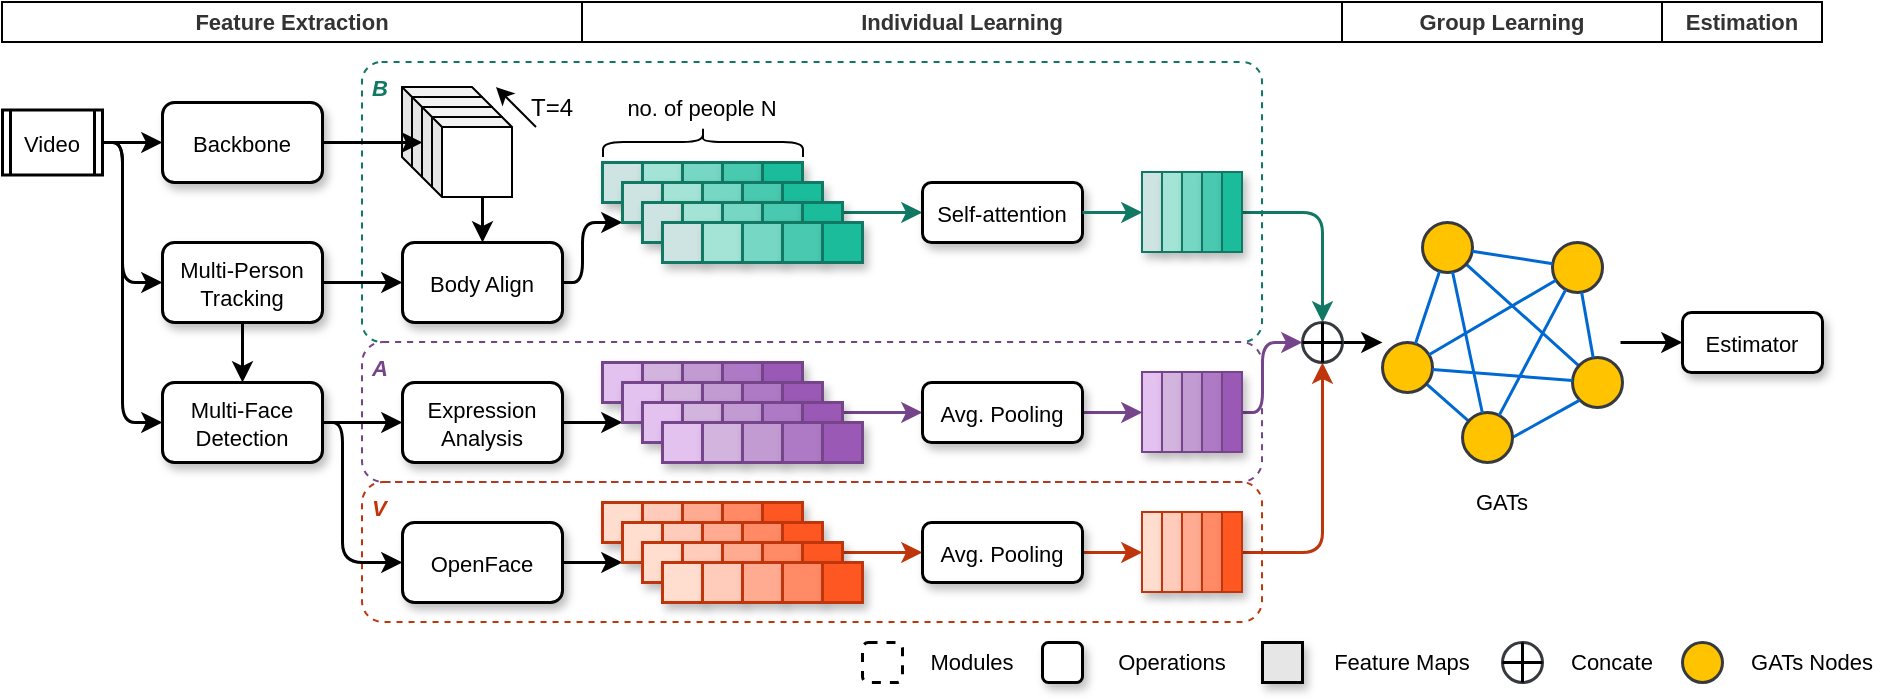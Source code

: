 <mxfile version="16.5.1" type="device"><diagram id="lcbjb8dC6xvzqM4vjLmi" name="Page-1"><mxGraphModel dx="559" dy="462" grid="1" gridSize="10" guides="1" tooltips="1" connect="1" arrows="1" fold="1" page="1" pageScale="1" pageWidth="827" pageHeight="1169" math="0" shadow="0"><root><mxCell id="0"/><mxCell id="1" parent="0"/><mxCell id="lZZAnxBlehHVqC1dlAMy-113" value="" style="whiteSpace=wrap;html=1;fontSize=11;strokeWidth=1;rounded=0;shadow=1;glass=0;spacing=2;fillColor=#CDE4E2;strokeColor=#117864;" parent="1" vertex="1"><mxGeometry x="630" y="135" width="10" height="40" as="geometry"/></mxCell><mxCell id="lZZAnxBlehHVqC1dlAMy-112" value="" style="whiteSpace=wrap;html=1;fontSize=11;strokeWidth=1;rounded=0;shadow=1;glass=0;spacing=2;fillColor=#E3C2F0;strokeColor=#76448A;" parent="1" vertex="1"><mxGeometry x="630" y="235" width="10" height="40" as="geometry"/></mxCell><mxCell id="lZZAnxBlehHVqC1dlAMy-111" value="" style="whiteSpace=wrap;html=1;fontSize=11;strokeWidth=1;rounded=0;shadow=1;glass=0;spacing=2;fillColor=#FFDDCF;strokeColor=#BF360C;" parent="1" vertex="1"><mxGeometry x="630" y="305" width="10" height="40" as="geometry"/></mxCell><mxCell id="PsrB1JEI4gZo93ggRx5D-314" value="" style="rounded=0;whiteSpace=wrap;html=1;fontSize=11;fontColor=#333333;arcSize=2;fillColor=default;sketch=0;shadow=0;" parent="1" vertex="1"><mxGeometry x="350" y="50" width="380" height="20" as="geometry"/></mxCell><mxCell id="PsrB1JEI4gZo93ggRx5D-122" value="" style="rounded=0;whiteSpace=wrap;html=1;fontSize=11;fontColor=#333333;arcSize=2;fillColor=default;sketch=0;shadow=0;" parent="1" vertex="1"><mxGeometry x="60" y="50" width="290" height="20" as="geometry"/></mxCell><mxCell id="PsrB1JEI4gZo93ggRx5D-123" value="" style="rounded=0;whiteSpace=wrap;html=1;fontSize=11;fontColor=#333333;arcSize=7;fillColor=default;sketch=0;shadow=0;" parent="1" vertex="1"><mxGeometry x="730" y="50" width="160" height="20" as="geometry"/></mxCell><mxCell id="PsrB1JEI4gZo93ggRx5D-125" value="&lt;i style=&quot;font-size: 11px&quot;&gt;&lt;font style=&quot;font-size: 11px&quot; color=&quot;#117864&quot;&gt;&amp;nbsp;B&lt;/font&gt;&lt;/i&gt;" style="rounded=1;whiteSpace=wrap;html=1;fontSize=11;align=left;verticalAlign=top;fillColor=none;strokeColor=#117864;shadow=0;dashed=1;arcSize=7;fontStyle=1" parent="1" vertex="1"><mxGeometry x="240" y="80" width="450" height="140" as="geometry"/></mxCell><mxCell id="PsrB1JEI4gZo93ggRx5D-126" value="&lt;font style=&quot;font-size: 11px&quot; color=&quot;#76448a&quot;&gt;&lt;i style=&quot;font-size: 11px&quot;&gt;&amp;nbsp;A&lt;/i&gt;&lt;/font&gt;" style="rounded=1;whiteSpace=wrap;html=1;fontSize=11;align=left;verticalAlign=top;fillColor=none;strokeColor=#76448A;dashed=1;fontStyle=1" parent="1" vertex="1"><mxGeometry x="240" y="220" width="450" height="70" as="geometry"/></mxCell><mxCell id="PsrB1JEI4gZo93ggRx5D-127" value="&lt;font style=&quot;font-size: 11px&quot; color=&quot;#bf360c&quot;&gt;&lt;i style=&quot;font-size: 11px&quot;&gt;&amp;nbsp;V&lt;/i&gt;&lt;/font&gt;" style="rounded=1;whiteSpace=wrap;html=1;fontSize=11;align=left;verticalAlign=top;fillColor=none;strokeColor=#BF360C;dashed=1;fontStyle=1" parent="1" vertex="1"><mxGeometry x="240" y="290" width="450" height="70" as="geometry"/></mxCell><mxCell id="PsrB1JEI4gZo93ggRx5D-128" value="Expression Analysis" style="whiteSpace=wrap;html=1;fontSize=11;strokeWidth=1.5;rounded=1;shadow=1;spacing=2;verticalAlign=middle;spacingTop=2;" parent="1" vertex="1"><mxGeometry x="260" y="240" width="80" height="40" as="geometry"/></mxCell><mxCell id="PsrB1JEI4gZo93ggRx5D-130" style="edgeStyle=orthogonalEdgeStyle;orthogonalLoop=1;jettySize=auto;html=1;entryX=0;entryY=0.5;entryDx=0;entryDy=0;fontSize=11;strokeWidth=1.5;exitX=1;exitY=0.5;exitDx=0;exitDy=0;spacing=2;" parent="1" source="PsrB1JEI4gZo93ggRx5D-221" target="PsrB1JEI4gZo93ggRx5D-133" edge="1"><mxGeometry relative="1" as="geometry"><mxPoint x="359" y="-100" as="targetPoint"/><mxPoint x="119" y="120" as="sourcePoint"/><Array as="points"><mxPoint x="120" y="120"/><mxPoint x="120" y="190"/></Array></mxGeometry></mxCell><mxCell id="PsrB1JEI4gZo93ggRx5D-131" style="edgeStyle=orthogonalEdgeStyle;orthogonalLoop=1;jettySize=auto;html=1;exitX=1;exitY=0.5;exitDx=0;exitDy=0;entryX=0;entryY=0.5;entryDx=0;entryDy=0;fontSize=11;strokeWidth=1.5;spacing=2;" parent="1" source="PsrB1JEI4gZo93ggRx5D-221" target="PsrB1JEI4gZo93ggRx5D-134" edge="1"><mxGeometry relative="1" as="geometry"><mxPoint x="119" y="120" as="sourcePoint"/><Array as="points"><mxPoint x="120" y="120"/><mxPoint x="120" y="260"/></Array></mxGeometry></mxCell><mxCell id="PsrB1JEI4gZo93ggRx5D-132" style="edgeStyle=orthogonalEdgeStyle;html=1;exitX=1;exitY=0.5;exitDx=0;exitDy=0;startArrow=none;startFill=0;fontSize=11;strokeWidth=1.5;entryX=0;entryY=0.5;entryDx=0;entryDy=0;spacing=2;" parent="1" source="PsrB1JEI4gZo93ggRx5D-133" target="PsrB1JEI4gZo93ggRx5D-238" edge="1"><mxGeometry relative="1" as="geometry"><mxPoint x="449" y="150" as="targetPoint"/></mxGeometry></mxCell><mxCell id="PsrB1JEI4gZo93ggRx5D-133" value="Multi-Person&lt;br style=&quot;font-size: 11px;&quot;&gt;Tracking" style="whiteSpace=wrap;html=1;fontSize=11;strokeWidth=1.5;rounded=1;shadow=1;sketch=0;glass=0;spacing=2;verticalAlign=middle;align=center;spacingTop=2;" parent="1" vertex="1"><mxGeometry x="140" y="170" width="80" height="40" as="geometry"/></mxCell><mxCell id="PsrB1JEI4gZo93ggRx5D-134" value="Multi-Face&lt;br style=&quot;font-size: 11px;&quot;&gt;Detection" style="whiteSpace=wrap;html=1;fontSize=11;strokeWidth=1.5;rounded=1;shadow=1;spacing=2;verticalAlign=middle;spacingTop=2;" parent="1" vertex="1"><mxGeometry x="140" y="240" width="80" height="40" as="geometry"/></mxCell><mxCell id="PsrB1JEI4gZo93ggRx5D-137" style="html=1;endArrow=none;endFill=0;fontSize=11;strokeWidth=1.5;strokeColor=#0068D1;spacing=2;fillColor=#d5e8d4;" parent="1" source="PsrB1JEI4gZo93ggRx5D-138" target="PsrB1JEI4gZo93ggRx5D-140" edge="1"><mxGeometry relative="1" as="geometry"/></mxCell><mxCell id="PsrB1JEI4gZo93ggRx5D-138" value="" style="ellipse;whiteSpace=wrap;html=1;aspect=fixed;rounded=1;fontSize=11;strokeWidth=1.5;fillColor=#FFC300;strokeColor=#36393d;spacing=2;" parent="1" vertex="1"><mxGeometry x="770" y="160" width="25" height="25" as="geometry"/></mxCell><mxCell id="PsrB1JEI4gZo93ggRx5D-140" value="" style="ellipse;whiteSpace=wrap;html=1;aspect=fixed;rounded=1;fontSize=11;strokeWidth=1.5;strokeColor=#36393d;spacing=2;fillColor=#FFC300;" parent="1" vertex="1"><mxGeometry x="845" y="227.5" width="25" height="25" as="geometry"/></mxCell><mxCell id="PsrB1JEI4gZo93ggRx5D-141" style="html=1;endArrow=none;endFill=0;fontSize=11;strokeWidth=1.5;strokeColor=#0068D1;spacing=2;fillColor=#d5e8d4;" parent="1" source="PsrB1JEI4gZo93ggRx5D-142" target="PsrB1JEI4gZo93ggRx5D-144" edge="1"><mxGeometry relative="1" as="geometry"><mxPoint x="830" y="220" as="sourcePoint"/></mxGeometry></mxCell><mxCell id="PsrB1JEI4gZo93ggRx5D-142" value="" style="ellipse;whiteSpace=wrap;html=1;aspect=fixed;rounded=1;fontSize=11;strokeWidth=1.5;fillColor=#FFC300;strokeColor=#36393d;spacing=2;" parent="1" vertex="1"><mxGeometry x="750" y="220" width="25" height="25" as="geometry"/></mxCell><mxCell id="PsrB1JEI4gZo93ggRx5D-143" style="edgeStyle=none;html=1;exitX=1;exitY=0.5;exitDx=0;exitDy=0;entryX=0;entryY=1;entryDx=0;entryDy=0;endArrow=none;endFill=0;fontSize=11;strokeWidth=1.5;strokeColor=#0068D1;spacing=2;fillColor=#d5e8d4;" parent="1" source="PsrB1JEI4gZo93ggRx5D-144" target="PsrB1JEI4gZo93ggRx5D-140" edge="1"><mxGeometry relative="1" as="geometry"/></mxCell><mxCell id="PsrB1JEI4gZo93ggRx5D-144" value="" style="ellipse;whiteSpace=wrap;html=1;aspect=fixed;rounded=1;fontSize=11;strokeWidth=1.5;fillColor=#FFC300;strokeColor=#36393d;spacing=2;" parent="1" vertex="1"><mxGeometry x="790" y="255" width="25" height="25" as="geometry"/></mxCell><mxCell id="PsrB1JEI4gZo93ggRx5D-145" value="GATs" style="text;html=1;strokeColor=none;fillColor=none;align=center;verticalAlign=middle;whiteSpace=wrap;rounded=0;fontSize=11;spacing=2;" parent="1" vertex="1"><mxGeometry x="790" y="290" width="40" height="20" as="geometry"/></mxCell><mxCell id="PsrB1JEI4gZo93ggRx5D-146" style="edgeStyle=orthogonalEdgeStyle;rounded=1;orthogonalLoop=1;jettySize=auto;html=1;entryX=0;entryY=0.5;entryDx=0;entryDy=0;fontFamily=Helvetica;strokeWidth=1.5;spacing=2;endArrow=classic;endFill=1;exitX=1;exitY=0.5;exitDx=0;exitDy=0;fontSize=11;" parent="1" source="PsrB1JEI4gZo93ggRx5D-221" target="PsrB1JEI4gZo93ggRx5D-150" edge="1"><mxGeometry relative="1" as="geometry"><mxPoint x="119" y="120" as="sourcePoint"/></mxGeometry></mxCell><mxCell id="PsrB1JEI4gZo93ggRx5D-147" style="html=1;endArrow=none;endFill=0;fontSize=11;strokeWidth=1.5;strokeColor=#0068D1;spacing=2;fillColor=#d5e8d4;" parent="1" source="PsrB1JEI4gZo93ggRx5D-138" target="PsrB1JEI4gZo93ggRx5D-142" edge="1"><mxGeometry relative="1" as="geometry"><mxPoint x="870" y="165" as="sourcePoint"/><mxPoint x="837.071" y="202.929" as="targetPoint"/></mxGeometry></mxCell><mxCell id="PsrB1JEI4gZo93ggRx5D-148" style="edgeStyle=none;html=1;endArrow=none;endFill=0;fontSize=11;strokeWidth=1.5;strokeColor=#0068D1;spacing=2;fillColor=#d5e8d4;" parent="1" source="PsrB1JEI4gZo93ggRx5D-140" target="PsrB1JEI4gZo93ggRx5D-142" edge="1"><mxGeometry relative="1" as="geometry"><mxPoint x="982.929" y="160.001" as="sourcePoint"/><mxPoint x="840" y="210" as="targetPoint"/></mxGeometry></mxCell><mxCell id="PsrB1JEI4gZo93ggRx5D-149" style="edgeStyle=none;html=1;endArrow=none;endFill=0;fontSize=11;strokeWidth=1.5;strokeColor=#0068D1;spacing=2;fillColor=#d5e8d4;" parent="1" source="PsrB1JEI4gZo93ggRx5D-138" target="PsrB1JEI4gZo93ggRx5D-144" edge="1"><mxGeometry relative="1" as="geometry"><mxPoint x="880" y="190" as="sourcePoint"/><mxPoint x="860" y="240" as="targetPoint"/></mxGeometry></mxCell><mxCell id="PsrB1JEI4gZo93ggRx5D-150" value="Backbone" style="whiteSpace=wrap;html=1;fontSize=11;strokeWidth=1.5;rounded=1;shadow=1;spacing=2;verticalAlign=middle;spacingTop=2;" parent="1" vertex="1"><mxGeometry x="140" y="100" width="80" height="40" as="geometry"/></mxCell><mxCell id="PsrB1JEI4gZo93ggRx5D-152" value="&lt;span style=&quot;font-size: 11px;&quot;&gt;Feature Maps&lt;/span&gt;" style="text;html=1;strokeColor=none;fillColor=none;align=center;verticalAlign=middle;whiteSpace=wrap;rounded=0;glass=0;spacing=2;fontSize=11;" parent="1" vertex="1"><mxGeometry x="720" y="370" width="80" height="20" as="geometry"/></mxCell><mxCell id="PsrB1JEI4gZo93ggRx5D-153" style="edgeStyle=none;html=1;exitX=1;exitY=0.5;exitDx=0;exitDy=0;startArrow=none;startFill=0;fontSize=11;strokeWidth=1.5;entryX=0;entryY=0.5;entryDx=0;entryDy=0;spacing=2;" parent="1" source="PsrB1JEI4gZo93ggRx5D-134" target="PsrB1JEI4gZo93ggRx5D-128" edge="1"><mxGeometry relative="1" as="geometry"><mxPoint x="279" y="180" as="sourcePoint"/><mxPoint x="339" y="290" as="targetPoint"/><Array as="points"/></mxGeometry></mxCell><mxCell id="PsrB1JEI4gZo93ggRx5D-154" style="edgeStyle=orthogonalEdgeStyle;html=1;exitX=0.5;exitY=1;exitDx=0;exitDy=0;startArrow=none;startFill=0;fontSize=11;strokeWidth=1.5;entryX=0.5;entryY=0;entryDx=0;entryDy=0;spacing=2;" parent="1" source="PsrB1JEI4gZo93ggRx5D-133" target="PsrB1JEI4gZo93ggRx5D-134" edge="1"><mxGeometry relative="1" as="geometry"><mxPoint x="304" y="220" as="sourcePoint"/><mxPoint x="364" y="330" as="targetPoint"/><Array as="points"><mxPoint x="180" y="230"/><mxPoint x="180" y="230"/></Array></mxGeometry></mxCell><mxCell id="PsrB1JEI4gZo93ggRx5D-180" style="edgeStyle=orthogonalEdgeStyle;html=1;entryX=0;entryY=0.5;entryDx=0;entryDy=0;strokeColor=#BF360C;strokeWidth=1.5;fontSize=11;" parent="1" target="PsrB1JEI4gZo93ggRx5D-269" edge="1"><mxGeometry relative="1" as="geometry"><mxPoint x="580" y="280" as="targetPoint"/><mxPoint x="450" y="330" as="sourcePoint"/><Array as="points"><mxPoint x="450" y="325"/></Array></mxGeometry></mxCell><mxCell id="PsrB1JEI4gZo93ggRx5D-183" style="edgeStyle=orthogonalEdgeStyle;rounded=1;html=1;exitX=1;exitY=0.5;exitDx=0;exitDy=0;strokeWidth=1.5;spacing=2;fontSize=11;entryX=0;entryY=1;entryDx=0;entryDy=0;" parent="1" source="PsrB1JEI4gZo93ggRx5D-238" edge="1"><mxGeometry relative="1" as="geometry"><mxPoint x="330" y="180" as="sourcePoint"/><mxPoint x="370" y="160" as="targetPoint"/><Array as="points"><mxPoint x="350" y="190"/><mxPoint x="350" y="160"/></Array></mxGeometry></mxCell><mxCell id="PsrB1JEI4gZo93ggRx5D-184" style="edgeStyle=none;rounded=1;html=1;strokeWidth=1.5;exitX=1;exitY=0.5;exitDx=0;exitDy=0;spacing=2;entryX=0;entryY=1;entryDx=0;entryDy=0;fontSize=11;" parent="1" source="PsrB1JEI4gZo93ggRx5D-128" edge="1"><mxGeometry relative="1" as="geometry"><mxPoint x="399" y="290" as="sourcePoint"/><mxPoint x="370" y="260" as="targetPoint"/></mxGeometry></mxCell><mxCell id="PsrB1JEI4gZo93ggRx5D-185" style="edgeStyle=orthogonalEdgeStyle;html=1;exitX=1;exitY=1;exitDx=0;exitDy=0;entryX=0;entryY=0.5;entryDx=0;entryDy=0;strokeColor=#117864;strokeWidth=1.5;fontSize=11;" parent="1" target="PsrB1JEI4gZo93ggRx5D-186" edge="1"><mxGeometry relative="1" as="geometry"><mxPoint x="813" y="145" as="targetPoint"/><mxPoint x="450" y="160" as="sourcePoint"/><Array as="points"><mxPoint x="450" y="158"/><mxPoint x="470" y="158"/></Array></mxGeometry></mxCell><mxCell id="PsrB1JEI4gZo93ggRx5D-186" value="&lt;p style=&quot;line-height: 1 ; font-size: 11px&quot;&gt;Self-attention&lt;/p&gt;" style="whiteSpace=wrap;html=1;fontSize=11;strokeWidth=1.5;rounded=1;shadow=1;spacing=2;verticalAlign=middle;spacingTop=2;" parent="1" vertex="1"><mxGeometry x="520" y="140" width="80" height="30" as="geometry"/></mxCell><mxCell id="PsrB1JEI4gZo93ggRx5D-200" value="" style="whiteSpace=wrap;html=1;fontSize=11;strokeWidth=1.5;rounded=1;shadow=1;spacing=2;" parent="1" vertex="1"><mxGeometry x="580" y="370" width="20" height="20" as="geometry"/></mxCell><mxCell id="PsrB1JEI4gZo93ggRx5D-201" value="&lt;span style=&quot;font-size: 11px;&quot;&gt;Operations&lt;/span&gt;" style="text;html=1;strokeColor=none;fillColor=none;align=center;verticalAlign=middle;whiteSpace=wrap;rounded=0;glass=0;spacing=2;fontSize=11;" parent="1" vertex="1"><mxGeometry x="610" y="370" width="70" height="20" as="geometry"/></mxCell><mxCell id="PsrB1JEI4gZo93ggRx5D-202" value="" style="whiteSpace=wrap;html=1;fontSize=11;strokeWidth=1.5;rounded=0;shadow=1;glass=0;spacing=2;fillColor=#E6E6E6;" parent="1" vertex="1"><mxGeometry x="690" y="370" width="20" height="20" as="geometry"/></mxCell><mxCell id="PsrB1JEI4gZo93ggRx5D-207" style="edgeStyle=none;html=1;exitX=1;exitY=0.5;exitDx=0;exitDy=0;entryX=0;entryY=0.5;entryDx=0;entryDy=0;strokeColor=#117864;strokeWidth=1.5;fontSize=11;" parent="1" source="PsrB1JEI4gZo93ggRx5D-186" target="lZZAnxBlehHVqC1dlAMy-113" edge="1"><mxGeometry relative="1" as="geometry"><mxPoint x="706" y="118.75" as="sourcePoint"/><mxPoint x="620" y="157.5" as="targetPoint"/></mxGeometry></mxCell><mxCell id="PsrB1JEI4gZo93ggRx5D-209" style="edgeStyle=orthogonalEdgeStyle;html=1;fontSize=11;strokeWidth=1.5;strokeColor=#117864;spacing=2;exitX=1;exitY=0.5;exitDx=0;exitDy=0;entryX=0.5;entryY=0;entryDx=0;entryDy=0;startArrow=none;" parent="1" source="PsrB1JEI4gZo93ggRx5D-349" target="PsrB1JEI4gZo93ggRx5D-283" edge="1"><mxGeometry relative="1" as="geometry"><mxPoint x="730" y="305" as="targetPoint"/><Array as="points"><mxPoint x="720" y="155"/></Array><mxPoint x="670" y="157.5" as="sourcePoint"/></mxGeometry></mxCell><mxCell id="PsrB1JEI4gZo93ggRx5D-210" style="edgeStyle=orthogonalEdgeStyle;html=1;exitX=1;exitY=0.5;exitDx=0;exitDy=0;entryX=0;entryY=0.5;entryDx=0;entryDy=0;strokeColor=#76448A;strokeWidth=1.5;fontSize=11;elbow=vertical;" parent="1" source="PsrB1JEI4gZo93ggRx5D-354" target="PsrB1JEI4gZo93ggRx5D-283" edge="1"><mxGeometry relative="1" as="geometry"><mxPoint x="670" y="255" as="sourcePoint"/><mxPoint x="705" y="220" as="targetPoint"/><Array as="points"><mxPoint x="690" y="255"/><mxPoint x="690" y="220"/></Array></mxGeometry></mxCell><mxCell id="PsrB1JEI4gZo93ggRx5D-211" style="edgeStyle=orthogonalEdgeStyle;html=1;entryX=0.5;entryY=1;entryDx=0;entryDy=0;exitX=1;exitY=0.5;exitDx=0;exitDy=0;strokeColor=#BF360C;strokeWidth=1.5;fontSize=11;" parent="1" source="PsrB1JEI4gZo93ggRx5D-359" target="PsrB1JEI4gZo93ggRx5D-283" edge="1"><mxGeometry relative="1" as="geometry"><mxPoint x="670" y="325" as="sourcePoint"/><mxPoint x="730" y="325" as="targetPoint"/><Array as="points"><mxPoint x="720" y="325"/></Array></mxGeometry></mxCell><mxCell id="PsrB1JEI4gZo93ggRx5D-212" value="" style="ellipse;whiteSpace=wrap;html=1;aspect=fixed;rounded=1;fontSize=11;strokeWidth=1.5;fillColor=#FFC300;strokeColor=#36393d;spacing=2;" parent="1" vertex="1"><mxGeometry x="900" y="370" width="20" height="20" as="geometry"/></mxCell><mxCell id="PsrB1JEI4gZo93ggRx5D-213" value="&lt;span style=&quot;font-size: 11px;&quot;&gt;GATs Nodes&lt;/span&gt;" style="text;html=1;strokeColor=none;fillColor=none;align=center;verticalAlign=middle;whiteSpace=wrap;rounded=0;glass=0;spacing=2;fontSize=11;" parent="1" vertex="1"><mxGeometry x="930" y="370" width="70" height="20" as="geometry"/></mxCell><mxCell id="PsrB1JEI4gZo93ggRx5D-214" value="Estimator" style="whiteSpace=wrap;html=1;fontSize=11;strokeWidth=1.5;rounded=1;shadow=1;spacing=2;horizontal=1;verticalAlign=middle;spacingTop=2;" parent="1" vertex="1"><mxGeometry x="900" y="205" width="70" height="30" as="geometry"/></mxCell><mxCell id="PsrB1JEI4gZo93ggRx5D-215" value="&lt;span style=&quot;color: rgb(51, 51, 51); font-family: helvetica; font-size: 11px; font-style: normal; letter-spacing: normal; text-indent: 0px; text-transform: none; word-spacing: 0px; background-color: rgb(255, 255, 255); display: inline; float: none;&quot;&gt;Feature&amp;nbsp;Extraction&lt;/span&gt;" style="text;whiteSpace=wrap;html=1;fontSize=11;fontColor=#333333;fontStyle=1;align=center;verticalAlign=middle;" parent="1" vertex="1"><mxGeometry x="60" y="50" width="290" height="20" as="geometry"/></mxCell><mxCell id="PsrB1JEI4gZo93ggRx5D-216" value="&lt;div style=&quot;font-size: 11px;&quot;&gt;&lt;font face=&quot;helvetica&quot; style=&quot;font-size: 11px;&quot;&gt;Individual&amp;nbsp;&lt;/font&gt;&lt;span style=&quot;font-family: helvetica; font-size: 11px;&quot;&gt;Learning&lt;/span&gt;&lt;/div&gt;" style="text;whiteSpace=wrap;html=1;fontSize=11;fontColor=#333333;fontStyle=1;align=center;verticalAlign=middle;" parent="1" vertex="1"><mxGeometry x="350" y="50" width="380" height="20" as="geometry"/></mxCell><mxCell id="PsrB1JEI4gZo93ggRx5D-219" value="" style="whiteSpace=wrap;html=1;fontSize=11;strokeWidth=1.5;rounded=1;shadow=0;spacing=2;dashed=1;" parent="1" vertex="1"><mxGeometry x="490" y="370" width="20" height="20" as="geometry"/></mxCell><mxCell id="PsrB1JEI4gZo93ggRx5D-220" value="&lt;span style=&quot;font-size: 11px;&quot;&gt;Modules&lt;/span&gt;" style="text;html=1;strokeColor=none;fillColor=none;align=center;verticalAlign=middle;whiteSpace=wrap;rounded=0;glass=0;spacing=2;fontSize=11;" parent="1" vertex="1"><mxGeometry x="520" y="370" width="50" height="20" as="geometry"/></mxCell><mxCell id="PsrB1JEI4gZo93ggRx5D-221" value="Video" style="shape=process;whiteSpace=wrap;html=1;backgroundOutline=1;shadow=0;fontSize=11;size=0.083;strokeWidth=1.5;verticalAlign=middle;spacing=2;spacingTop=2;" parent="1" vertex="1"><mxGeometry x="60" y="103.75" width="50" height="32.5" as="geometry"/></mxCell><mxCell id="PsrB1JEI4gZo93ggRx5D-222" value="&lt;div style=&quot;font-size: 11px&quot;&gt;&lt;span style=&quot;font-size: 11px&quot;&gt;&lt;font face=&quot;helvetica&quot; style=&quot;font-size: 11px&quot;&gt;no. of people N&lt;/font&gt;&lt;/span&gt;&lt;/div&gt;" style="text;whiteSpace=wrap;html=1;fontSize=11;align=center;verticalAlign=middle;" parent="1" vertex="1"><mxGeometry x="360" y="92.5" width="100" height="20" as="geometry"/></mxCell><mxCell id="PsrB1JEI4gZo93ggRx5D-223" style="edgeStyle=orthogonalEdgeStyle;html=1;exitX=1;exitY=1;exitDx=0;exitDy=0;entryX=0;entryY=0.5;entryDx=0;entryDy=0;strokeColor=#76448A;strokeWidth=1.5;fontSize=11;" parent="1" target="PsrB1JEI4gZo93ggRx5D-265" edge="1"><mxGeometry relative="1" as="geometry"><mxPoint x="580" y="210" as="targetPoint"/><Array as="points"><mxPoint x="450" y="255"/></Array><mxPoint x="450" y="260" as="sourcePoint"/></mxGeometry></mxCell><mxCell id="PsrB1JEI4gZo93ggRx5D-232" value="" style="shape=cube;whiteSpace=wrap;html=1;boundedLbl=1;backgroundOutline=1;darkOpacity=0.05;darkOpacity2=0.1;size=5;fontSize=11;" parent="1" vertex="1"><mxGeometry x="260" y="92.5" width="40" height="40" as="geometry"/></mxCell><mxCell id="PsrB1JEI4gZo93ggRx5D-233" value="" style="shape=cube;whiteSpace=wrap;html=1;boundedLbl=1;backgroundOutline=1;darkOpacity=0.05;darkOpacity2=0.1;size=5;fontSize=11;" parent="1" vertex="1"><mxGeometry x="265" y="97.5" width="40" height="40" as="geometry"/></mxCell><mxCell id="PsrB1JEI4gZo93ggRx5D-234" value="" style="shape=curlyBracket;whiteSpace=wrap;html=1;rounded=1;flipH=1;gradientColor=none;rotation=-90;strokeWidth=1;fontSize=11;size=0.5;" parent="1" vertex="1"><mxGeometry x="403" y="70" width="15" height="100" as="geometry"/></mxCell><mxCell id="PsrB1JEI4gZo93ggRx5D-235" value="" style="shape=cube;whiteSpace=wrap;html=1;boundedLbl=1;backgroundOutline=1;darkOpacity=0.05;darkOpacity2=0.1;size=5;fontSize=11;" parent="1" vertex="1"><mxGeometry x="270" y="102.5" width="40" height="40" as="geometry"/></mxCell><mxCell id="lxNS5AUTCcOZnmyPO-Yh-5" style="edgeStyle=orthogonalEdgeStyle;rounded=0;orthogonalLoop=1;jettySize=auto;html=1;entryX=0.5;entryY=0;entryDx=0;entryDy=0;strokeWidth=1.5;" edge="1" parent="1" source="PsrB1JEI4gZo93ggRx5D-236" target="PsrB1JEI4gZo93ggRx5D-238"><mxGeometry relative="1" as="geometry"><Array as="points"><mxPoint x="300" y="160"/><mxPoint x="300" y="160"/></Array></mxGeometry></mxCell><mxCell id="PsrB1JEI4gZo93ggRx5D-236" value="" style="shape=cube;whiteSpace=wrap;html=1;boundedLbl=1;backgroundOutline=1;darkOpacity=0.05;darkOpacity2=0.1;size=5;fontSize=11;" parent="1" vertex="1"><mxGeometry x="275" y="107.5" width="40" height="40" as="geometry"/></mxCell><mxCell id="PsrB1JEI4gZo93ggRx5D-237" style="edgeStyle=orthogonalEdgeStyle;rounded=0;orthogonalLoop=1;jettySize=auto;html=1;exitX=1;exitY=0.5;exitDx=0;exitDy=0;entryX=0;entryY=0;entryDx=0;entryDy=17.5;entryPerimeter=0;strokeWidth=1.5;fontSize=11;" parent="1" source="PsrB1JEI4gZo93ggRx5D-150" target="PsrB1JEI4gZo93ggRx5D-235" edge="1"><mxGeometry relative="1" as="geometry"><mxPoint x="296" y="117.5" as="sourcePoint"/></mxGeometry></mxCell><mxCell id="PsrB1JEI4gZo93ggRx5D-238" value="Body Align" style="whiteSpace=wrap;html=1;fontSize=11;strokeWidth=1.5;rounded=1;shadow=1;spacing=2;verticalAlign=middle;spacingTop=2;" parent="1" vertex="1"><mxGeometry x="260" y="170" width="80" height="40" as="geometry"/></mxCell><mxCell id="PsrB1JEI4gZo93ggRx5D-242" value="OpenFace" style="whiteSpace=wrap;html=1;fontSize=11;strokeWidth=1.5;rounded=1;shadow=1;spacing=2;verticalAlign=middle;spacingTop=2;" parent="1" vertex="1"><mxGeometry x="260" y="310" width="80" height="40" as="geometry"/></mxCell><mxCell id="PsrB1JEI4gZo93ggRx5D-257" style="edgeStyle=none;rounded=1;html=1;strokeWidth=1.5;exitX=1;exitY=0.5;exitDx=0;exitDy=0;spacing=2;entryX=0;entryY=1;entryDx=0;entryDy=0;fontSize=11;" parent="1" source="PsrB1JEI4gZo93ggRx5D-242" edge="1"><mxGeometry relative="1" as="geometry"><mxPoint x="399" y="360" as="sourcePoint"/><mxPoint x="370" y="330" as="targetPoint"/></mxGeometry></mxCell><mxCell id="PsrB1JEI4gZo93ggRx5D-267" style="edgeStyle=orthogonalEdgeStyle;html=1;exitX=1;exitY=0.5;exitDx=0;exitDy=0;strokeColor=#76448A;strokeWidth=1.5;fontSize=11;" parent="1" source="PsrB1JEI4gZo93ggRx5D-265" edge="1"><mxGeometry relative="1" as="geometry"><mxPoint x="630" y="255" as="targetPoint"/><Array as="points"><mxPoint x="610" y="255"/><mxPoint x="610" y="255"/></Array><mxPoint x="460" y="270" as="sourcePoint"/></mxGeometry></mxCell><mxCell id="PsrB1JEI4gZo93ggRx5D-262" style="edgeStyle=orthogonalEdgeStyle;orthogonalLoop=1;jettySize=auto;html=1;entryX=0;entryY=0.5;entryDx=0;entryDy=0;fontSize=11;strokeWidth=1.5;spacing=2;" parent="1" target="PsrB1JEI4gZo93ggRx5D-242" edge="1"><mxGeometry relative="1" as="geometry"><mxPoint x="220" y="260" as="sourcePoint"/><Array as="points"><mxPoint x="230" y="260"/><mxPoint x="230" y="330"/></Array><mxPoint x="140" y="330" as="targetPoint"/></mxGeometry></mxCell><mxCell id="PsrB1JEI4gZo93ggRx5D-265" value="&lt;p style=&quot;line-height: 1 ; font-size: 11px&quot;&gt;Avg. Pooling&lt;/p&gt;" style="whiteSpace=wrap;html=1;fontSize=11;strokeWidth=1.5;rounded=1;shadow=1;spacing=2;horizontal=1;spacingTop=2;verticalAlign=middle;align=center;" parent="1" vertex="1"><mxGeometry x="520" y="240" width="80" height="30" as="geometry"/></mxCell><mxCell id="PsrB1JEI4gZo93ggRx5D-268" style="edgeStyle=orthogonalEdgeStyle;html=1;exitX=1;exitY=0.5;exitDx=0;exitDy=0;strokeColor=#BF360C;strokeWidth=1.5;fontSize=11;" parent="1" source="PsrB1JEI4gZo93ggRx5D-269" edge="1"><mxGeometry relative="1" as="geometry"><mxPoint x="630" y="325" as="targetPoint"/><mxPoint x="460" y="340" as="sourcePoint"/><Array as="points"><mxPoint x="580" y="325"/></Array></mxGeometry></mxCell><mxCell id="PsrB1JEI4gZo93ggRx5D-269" value="&lt;p style=&quot;line-height: 1 ; font-size: 11px&quot;&gt;Avg. Pooling&lt;/p&gt;" style="whiteSpace=wrap;html=1;fontSize=11;strokeWidth=1.5;rounded=1;shadow=1;spacing=2;horizontal=1;spacingTop=2;verticalAlign=middle;align=center;" parent="1" vertex="1"><mxGeometry x="520" y="310" width="80" height="30" as="geometry"/></mxCell><mxCell id="PsrB1JEI4gZo93ggRx5D-271" value="" style="ellipse;whiteSpace=wrap;html=1;aspect=fixed;rounded=1;fontSize=11;strokeWidth=1.5;fillColor=#FFC300;strokeColor=#36393d;spacing=2;" parent="1" vertex="1"><mxGeometry x="835" y="170" width="25" height="25" as="geometry"/></mxCell><mxCell id="PsrB1JEI4gZo93ggRx5D-272" style="html=1;endArrow=none;endFill=0;fontSize=11;strokeWidth=1.5;strokeColor=#0068D1;spacing=2;fillColor=#d5e8d4;" parent="1" source="PsrB1JEI4gZo93ggRx5D-271" target="PsrB1JEI4gZo93ggRx5D-138" edge="1"><mxGeometry relative="1" as="geometry"><mxPoint x="803.714" y="187.777" as="sourcePoint"/><mxPoint x="776.269" y="222.209" as="targetPoint"/></mxGeometry></mxCell><mxCell id="PsrB1JEI4gZo93ggRx5D-273" style="html=1;endArrow=none;endFill=0;fontSize=11;strokeWidth=1.5;strokeColor=#0068D1;spacing=2;fillColor=#d5e8d4;" parent="1" source="PsrB1JEI4gZo93ggRx5D-271" target="PsrB1JEI4gZo93ggRx5D-142" edge="1"><mxGeometry relative="1" as="geometry"><mxPoint x="813.714" y="197.777" as="sourcePoint"/><mxPoint x="786.269" y="232.209" as="targetPoint"/></mxGeometry></mxCell><mxCell id="PsrB1JEI4gZo93ggRx5D-274" style="html=1;endArrow=none;endFill=0;fontSize=11;strokeWidth=1.5;strokeColor=#0068D1;spacing=2;fillColor=#d5e8d4;" parent="1" source="PsrB1JEI4gZo93ggRx5D-271" target="PsrB1JEI4gZo93ggRx5D-144" edge="1"><mxGeometry relative="1" as="geometry"><mxPoint x="823.714" y="207.777" as="sourcePoint"/><mxPoint x="796.269" y="242.209" as="targetPoint"/></mxGeometry></mxCell><mxCell id="PsrB1JEI4gZo93ggRx5D-275" style="html=1;endArrow=none;endFill=0;fontSize=11;strokeWidth=1.5;strokeColor=#0068D1;spacing=2;fillColor=#d5e8d4;" parent="1" source="PsrB1JEI4gZo93ggRx5D-271" target="PsrB1JEI4gZo93ggRx5D-140" edge="1"><mxGeometry relative="1" as="geometry"><mxPoint x="833.714" y="217.777" as="sourcePoint"/><mxPoint x="806.269" y="252.209" as="targetPoint"/></mxGeometry></mxCell><mxCell id="PsrB1JEI4gZo93ggRx5D-136" style="edgeStyle=orthogonalEdgeStyle;rounded=1;orthogonalLoop=1;jettySize=auto;html=1;strokeWidth=1.5;spacing=2;startArrow=none;exitX=1;exitY=0.5;exitDx=0;exitDy=0;fontSize=11;" parent="1" edge="1"><mxGeometry relative="1" as="geometry"><mxPoint x="750" y="220" as="targetPoint"/><Array as="points"/><mxPoint x="725" y="220" as="sourcePoint"/></mxGeometry></mxCell><mxCell id="PsrB1JEI4gZo93ggRx5D-276" style="edgeStyle=orthogonalEdgeStyle;rounded=1;orthogonalLoop=1;jettySize=auto;html=1;strokeWidth=1.5;spacing=2;startArrow=none;fontSize=11;entryX=0;entryY=0.5;entryDx=0;entryDy=0;" parent="1" target="PsrB1JEI4gZo93ggRx5D-214" edge="1"><mxGeometry relative="1" as="geometry"><mxPoint x="900" y="220" as="targetPoint"/><Array as="points"/><mxPoint x="869" y="220" as="sourcePoint"/></mxGeometry></mxCell><mxCell id="PsrB1JEI4gZo93ggRx5D-283" value="" style="ellipse;whiteSpace=wrap;html=1;aspect=fixed;rounded=1;fontSize=11;strokeWidth=1.5;fillColor=none;strokeColor=#36393d;spacing=2;" parent="1" vertex="1"><mxGeometry x="710" y="210" width="20" height="20" as="geometry"/></mxCell><mxCell id="PsrB1JEI4gZo93ggRx5D-285" value="" style="endArrow=none;html=1;rounded=0;fontSize=12;elbow=vertical;exitX=0;exitY=0.5;exitDx=0;exitDy=0;entryX=1;entryY=0.5;entryDx=0;entryDy=0;strokeWidth=1.5;" parent="1" source="PsrB1JEI4gZo93ggRx5D-283" target="PsrB1JEI4gZo93ggRx5D-283" edge="1"><mxGeometry width="50" height="50" relative="1" as="geometry"><mxPoint x="945" y="120" as="sourcePoint"/><mxPoint x="995" y="70" as="targetPoint"/></mxGeometry></mxCell><mxCell id="PsrB1JEI4gZo93ggRx5D-286" value="" style="endArrow=none;html=1;rounded=0;fontSize=12;elbow=vertical;exitX=0.5;exitY=0;exitDx=0;exitDy=0;entryX=0.5;entryY=1;entryDx=0;entryDy=0;strokeWidth=1.5;" parent="1" source="PsrB1JEI4gZo93ggRx5D-283" target="PsrB1JEI4gZo93ggRx5D-283" edge="1"><mxGeometry width="50" height="50" relative="1" as="geometry"><mxPoint x="720" y="230" as="sourcePoint"/><mxPoint x="740" y="230" as="targetPoint"/></mxGeometry></mxCell><mxCell id="PsrB1JEI4gZo93ggRx5D-315" value="" style="rounded=0;whiteSpace=wrap;html=1;fontSize=11;fontColor=#333333;arcSize=7;fillColor=default;sketch=0;shadow=0;" parent="1" vertex="1"><mxGeometry x="890" y="50" width="80" height="20" as="geometry"/></mxCell><mxCell id="PsrB1JEI4gZo93ggRx5D-317" value="" style="ellipse;whiteSpace=wrap;html=1;aspect=fixed;rounded=1;fontSize=11;strokeWidth=1.5;fillColor=none;strokeColor=#36393d;spacing=2;" parent="1" vertex="1"><mxGeometry x="810" y="370" width="20" height="20" as="geometry"/></mxCell><mxCell id="PsrB1JEI4gZo93ggRx5D-318" value="" style="endArrow=none;html=1;rounded=0;fontSize=12;elbow=vertical;exitX=0;exitY=0.5;exitDx=0;exitDy=0;entryX=1;entryY=0.5;entryDx=0;entryDy=0;strokeWidth=1.5;" parent="1" source="PsrB1JEI4gZo93ggRx5D-317" target="PsrB1JEI4gZo93ggRx5D-317" edge="1"><mxGeometry width="50" height="50" relative="1" as="geometry"><mxPoint x="1045" y="280" as="sourcePoint"/><mxPoint x="1095" y="230" as="targetPoint"/></mxGeometry></mxCell><mxCell id="PsrB1JEI4gZo93ggRx5D-319" value="" style="endArrow=none;html=1;rounded=0;fontSize=12;elbow=vertical;exitX=0.5;exitY=0;exitDx=0;exitDy=0;entryX=0.5;entryY=1;entryDx=0;entryDy=0;strokeWidth=1.5;" parent="1" source="PsrB1JEI4gZo93ggRx5D-317" target="PsrB1JEI4gZo93ggRx5D-317" edge="1"><mxGeometry width="50" height="50" relative="1" as="geometry"><mxPoint x="820" y="390" as="sourcePoint"/><mxPoint x="840" y="390" as="targetPoint"/></mxGeometry></mxCell><mxCell id="PsrB1JEI4gZo93ggRx5D-320" value="&lt;span style=&quot;font-size: 11px&quot;&gt;Concate&lt;/span&gt;" style="text;html=1;strokeColor=none;fillColor=none;align=center;verticalAlign=middle;whiteSpace=wrap;rounded=0;glass=0;spacing=2;fontSize=11;" parent="1" vertex="1"><mxGeometry x="840" y="370" width="50" height="20" as="geometry"/></mxCell><mxCell id="PsrB1JEI4gZo93ggRx5D-346" value="" style="whiteSpace=wrap;html=1;fontSize=11;strokeWidth=1;rounded=0;shadow=1;glass=0;spacing=2;fillColor=#a3e4d7;strokeColor=#117864;" parent="1" vertex="1"><mxGeometry x="640" y="135" width="10" height="40" as="geometry"/></mxCell><mxCell id="PsrB1JEI4gZo93ggRx5D-347" value="" style="whiteSpace=wrap;html=1;fontSize=11;strokeWidth=1;rounded=0;shadow=1;glass=0;spacing=2;fillColor=#76d7c4;strokeColor=#117864;" parent="1" vertex="1"><mxGeometry x="650" y="135" width="10" height="40" as="geometry"/></mxCell><mxCell id="PsrB1JEI4gZo93ggRx5D-348" value="" style="whiteSpace=wrap;html=1;fontSize=11;strokeWidth=1;rounded=0;shadow=1;glass=0;spacing=2;fillColor=#48c9b0;strokeColor=#117864;" parent="1" vertex="1"><mxGeometry x="660" y="135" width="10" height="40" as="geometry"/></mxCell><mxCell id="PsrB1JEI4gZo93ggRx5D-349" value="" style="whiteSpace=wrap;html=1;fontSize=11;strokeWidth=1;rounded=0;shadow=1;glass=0;spacing=2;fillColor=#1abc9c;strokeColor=#117864;" parent="1" vertex="1"><mxGeometry x="670" y="135" width="10" height="40" as="geometry"/></mxCell><mxCell id="PsrB1JEI4gZo93ggRx5D-351" value="" style="whiteSpace=wrap;html=1;fontSize=11;strokeWidth=1;rounded=0;shadow=1;glass=0;spacing=2;fillColor=#D2B4DE;strokeColor=#76448A;" parent="1" vertex="1"><mxGeometry x="640" y="235" width="10" height="40" as="geometry"/></mxCell><mxCell id="PsrB1JEI4gZo93ggRx5D-352" value="" style="whiteSpace=wrap;html=1;fontSize=11;strokeWidth=1;rounded=0;shadow=1;glass=0;spacing=2;fillColor=#C39BD3;strokeColor=#76448A;" parent="1" vertex="1"><mxGeometry x="650" y="235" width="10" height="40" as="geometry"/></mxCell><mxCell id="PsrB1JEI4gZo93ggRx5D-353" value="" style="whiteSpace=wrap;html=1;fontSize=11;strokeWidth=1;rounded=0;shadow=1;glass=0;spacing=2;fillColor=#AF7AC5;strokeColor=#76448A;" parent="1" vertex="1"><mxGeometry x="660" y="235" width="10" height="40" as="geometry"/></mxCell><mxCell id="PsrB1JEI4gZo93ggRx5D-354" value="" style="whiteSpace=wrap;html=1;fontSize=11;strokeWidth=1;rounded=0;shadow=1;glass=0;spacing=2;fillColor=#9B59B6;strokeColor=#76448A;" parent="1" vertex="1"><mxGeometry x="670" y="235" width="10" height="40" as="geometry"/></mxCell><mxCell id="PsrB1JEI4gZo93ggRx5D-356" value="" style="whiteSpace=wrap;html=1;fontSize=11;strokeWidth=1;rounded=0;shadow=1;glass=0;spacing=2;fillColor=#FFCCBC;strokeColor=#BF360C;" parent="1" vertex="1"><mxGeometry x="640" y="305" width="10" height="40" as="geometry"/></mxCell><mxCell id="PsrB1JEI4gZo93ggRx5D-357" value="" style="whiteSpace=wrap;html=1;fontSize=11;strokeWidth=1;rounded=0;shadow=1;glass=0;spacing=2;fillColor=#FFAB91;strokeColor=#BF360C;" parent="1" vertex="1"><mxGeometry x="650" y="305" width="10" height="40" as="geometry"/></mxCell><mxCell id="PsrB1JEI4gZo93ggRx5D-358" value="" style="whiteSpace=wrap;html=1;fontSize=11;strokeWidth=1;rounded=0;shadow=1;glass=0;spacing=2;fillColor=#FF8A65;strokeColor=#BF360C;" parent="1" vertex="1"><mxGeometry x="660" y="305" width="10" height="40" as="geometry"/></mxCell><mxCell id="PsrB1JEI4gZo93ggRx5D-359" value="" style="whiteSpace=wrap;html=1;fontSize=11;strokeWidth=1;rounded=0;shadow=1;glass=0;spacing=2;fillColor=#FF5722;strokeColor=#BF360C;" parent="1" vertex="1"><mxGeometry x="670" y="305" width="10" height="40" as="geometry"/></mxCell><mxCell id="PsrB1JEI4gZo93ggRx5D-217" value="&lt;div style=&quot;font-size: 11px;&quot;&gt;&lt;font face=&quot;helvetica&quot; style=&quot;font-size: 11px;&quot;&gt;Group&amp;nbsp;&lt;/font&gt;&lt;span style=&quot;font-family: helvetica; font-size: 11px;&quot;&gt;Learning&lt;/span&gt;&lt;/div&gt;" style="text;whiteSpace=wrap;html=1;fontSize=11;fontColor=#333333;fontStyle=1;align=center;verticalAlign=middle;" parent="1" vertex="1"><mxGeometry x="730" y="50" width="160" height="20" as="geometry"/></mxCell><mxCell id="PsrB1JEI4gZo93ggRx5D-316" value="&lt;div style=&quot;font-size: 11px&quot;&gt;&lt;font face=&quot;helvetica&quot;&gt;Estimation&lt;/font&gt;&lt;/div&gt;" style="text;whiteSpace=wrap;html=1;fontSize=11;fontColor=#333333;fontStyle=1;align=center;verticalAlign=middle;" parent="1" vertex="1"><mxGeometry x="890" y="50" width="80" height="20" as="geometry"/></mxCell><mxCell id="lZZAnxBlehHVqC1dlAMy-53" value="" style="whiteSpace=wrap;html=1;fontSize=11;strokeWidth=1.5;rounded=0;shadow=1;glass=0;spacing=2;fillColor=#E3C2F0;strokeColor=#76448A;" parent="1" vertex="1"><mxGeometry x="360" y="230" width="20" height="20" as="geometry"/></mxCell><mxCell id="PsrB1JEI4gZo93ggRx5D-155" value="" style="whiteSpace=wrap;html=1;fontSize=11;strokeWidth=1.5;rounded=0;shadow=1;glass=0;spacing=2;fillColor=#D2B4DE;strokeColor=#76448A;" parent="1" vertex="1"><mxGeometry x="380" y="230" width="20" height="20" as="geometry"/></mxCell><mxCell id="PsrB1JEI4gZo93ggRx5D-156" value="" style="whiteSpace=wrap;html=1;fontSize=11;strokeWidth=1.5;rounded=0;shadow=1;glass=0;spacing=2;fillColor=#C39BD3;strokeColor=#76448A;" parent="1" vertex="1"><mxGeometry x="400" y="230" width="20" height="20" as="geometry"/></mxCell><mxCell id="PsrB1JEI4gZo93ggRx5D-157" value="" style="whiteSpace=wrap;html=1;fontSize=11;strokeWidth=1.5;rounded=0;shadow=1;glass=0;spacing=2;fillColor=#AF7AC5;strokeColor=#76448A;" parent="1" vertex="1"><mxGeometry x="420" y="230" width="20" height="20" as="geometry"/></mxCell><mxCell id="PsrB1JEI4gZo93ggRx5D-158" value="" style="whiteSpace=wrap;html=1;fontSize=11;strokeWidth=1.5;rounded=0;shadow=1;glass=0;spacing=2;fillColor=#9B59B6;strokeColor=#76448A;" parent="1" vertex="1"><mxGeometry x="440" y="230" width="20" height="20" as="geometry"/></mxCell><mxCell id="lZZAnxBlehHVqC1dlAMy-54" value="" style="whiteSpace=wrap;html=1;fontSize=11;strokeWidth=1.5;rounded=0;shadow=1;glass=0;spacing=2;fillColor=#E3C2F0;strokeColor=#76448A;" parent="1" vertex="1"><mxGeometry x="370" y="240" width="20" height="20" as="geometry"/></mxCell><mxCell id="lZZAnxBlehHVqC1dlAMy-55" value="" style="whiteSpace=wrap;html=1;fontSize=11;strokeWidth=1.5;rounded=0;shadow=1;glass=0;spacing=2;fillColor=#D2B4DE;strokeColor=#76448A;" parent="1" vertex="1"><mxGeometry x="390" y="240" width="20" height="20" as="geometry"/></mxCell><mxCell id="lZZAnxBlehHVqC1dlAMy-56" value="" style="whiteSpace=wrap;html=1;fontSize=11;strokeWidth=1.5;rounded=0;shadow=1;glass=0;spacing=2;fillColor=#C39BD3;strokeColor=#76448A;" parent="1" vertex="1"><mxGeometry x="410" y="240" width="20" height="20" as="geometry"/></mxCell><mxCell id="lZZAnxBlehHVqC1dlAMy-57" value="" style="whiteSpace=wrap;html=1;fontSize=11;strokeWidth=1.5;rounded=0;shadow=1;glass=0;spacing=2;fillColor=#AF7AC5;strokeColor=#76448A;" parent="1" vertex="1"><mxGeometry x="430" y="240" width="20" height="20" as="geometry"/></mxCell><mxCell id="lZZAnxBlehHVqC1dlAMy-58" value="" style="whiteSpace=wrap;html=1;fontSize=11;strokeWidth=1.5;rounded=0;shadow=1;glass=0;spacing=2;fillColor=#9B59B6;strokeColor=#76448A;" parent="1" vertex="1"><mxGeometry x="450" y="240" width="20" height="20" as="geometry"/></mxCell><mxCell id="lZZAnxBlehHVqC1dlAMy-59" value="" style="whiteSpace=wrap;html=1;fontSize=11;strokeWidth=1.5;rounded=0;shadow=1;glass=0;spacing=2;fillColor=#E3C2F0;strokeColor=#76448A;" parent="1" vertex="1"><mxGeometry x="380" y="250" width="20" height="20" as="geometry"/></mxCell><mxCell id="lZZAnxBlehHVqC1dlAMy-60" value="" style="whiteSpace=wrap;html=1;fontSize=11;strokeWidth=1.5;rounded=0;shadow=1;glass=0;spacing=2;fillColor=#D2B4DE;strokeColor=#76448A;" parent="1" vertex="1"><mxGeometry x="400" y="250" width="20" height="20" as="geometry"/></mxCell><mxCell id="lZZAnxBlehHVqC1dlAMy-61" value="" style="whiteSpace=wrap;html=1;fontSize=11;strokeWidth=1.5;rounded=0;shadow=1;glass=0;spacing=2;fillColor=#C39BD3;strokeColor=#76448A;" parent="1" vertex="1"><mxGeometry x="420" y="250" width="20" height="20" as="geometry"/></mxCell><mxCell id="lZZAnxBlehHVqC1dlAMy-62" value="" style="whiteSpace=wrap;html=1;fontSize=11;strokeWidth=1.5;rounded=0;shadow=1;glass=0;spacing=2;fillColor=#AF7AC5;strokeColor=#76448A;" parent="1" vertex="1"><mxGeometry x="440" y="250" width="20" height="20" as="geometry"/></mxCell><mxCell id="lZZAnxBlehHVqC1dlAMy-63" value="" style="whiteSpace=wrap;html=1;fontSize=11;strokeWidth=1.5;rounded=0;shadow=1;glass=0;spacing=2;fillColor=#9B59B6;strokeColor=#76448A;" parent="1" vertex="1"><mxGeometry x="460" y="250" width="20" height="20" as="geometry"/></mxCell><mxCell id="lZZAnxBlehHVqC1dlAMy-64" value="" style="whiteSpace=wrap;html=1;fontSize=11;strokeWidth=1.5;rounded=0;shadow=1;glass=0;spacing=2;fillColor=#E3C2F0;strokeColor=#76448A;" parent="1" vertex="1"><mxGeometry x="390" y="260" width="20" height="20" as="geometry"/></mxCell><mxCell id="lZZAnxBlehHVqC1dlAMy-65" value="" style="whiteSpace=wrap;html=1;fontSize=11;strokeWidth=1.5;rounded=0;shadow=1;glass=0;spacing=2;fillColor=#D2B4DE;strokeColor=#76448A;" parent="1" vertex="1"><mxGeometry x="410" y="260" width="20" height="20" as="geometry"/></mxCell><mxCell id="lZZAnxBlehHVqC1dlAMy-66" value="" style="whiteSpace=wrap;html=1;fontSize=11;strokeWidth=1.5;rounded=0;shadow=1;glass=0;spacing=2;fillColor=#C39BD3;strokeColor=#76448A;" parent="1" vertex="1"><mxGeometry x="430" y="260" width="20" height="20" as="geometry"/></mxCell><mxCell id="lZZAnxBlehHVqC1dlAMy-67" value="" style="whiteSpace=wrap;html=1;fontSize=11;strokeWidth=1.5;rounded=0;shadow=1;glass=0;spacing=2;fillColor=#AF7AC5;strokeColor=#76448A;" parent="1" vertex="1"><mxGeometry x="450" y="260" width="20" height="20" as="geometry"/></mxCell><mxCell id="lZZAnxBlehHVqC1dlAMy-68" value="" style="whiteSpace=wrap;html=1;fontSize=11;strokeWidth=1.5;rounded=0;shadow=1;glass=0;spacing=2;fillColor=#9B59B6;strokeColor=#76448A;" parent="1" vertex="1"><mxGeometry x="470" y="260" width="20" height="20" as="geometry"/></mxCell><mxCell id="lZZAnxBlehHVqC1dlAMy-89" value="" style="endArrow=classic;html=1;rounded=0;entryX=0;entryY=0;entryDx=35;entryDy=0;entryPerimeter=0;" parent="1" edge="1"><mxGeometry width="50" height="50" relative="1" as="geometry"><mxPoint x="327" y="112.5" as="sourcePoint"/><mxPoint x="307" y="92.5" as="targetPoint"/></mxGeometry></mxCell><mxCell id="lZZAnxBlehHVqC1dlAMy-90" value="T=4" style="text;html=1;strokeColor=none;fillColor=none;align=center;verticalAlign=middle;whiteSpace=wrap;rounded=0;" parent="1" vertex="1"><mxGeometry x="320" y="92.5" width="30" height="20" as="geometry"/></mxCell><mxCell id="lZZAnxBlehHVqC1dlAMy-114" value="" style="whiteSpace=wrap;html=1;fontSize=11;strokeWidth=1.5;rounded=0;shadow=1;glass=0;spacing=2;fillColor=#CDE4E2;strokeColor=#117864;" parent="1" vertex="1"><mxGeometry x="360" y="130" width="20" height="20" as="geometry"/></mxCell><mxCell id="lZZAnxBlehHVqC1dlAMy-115" value="" style="whiteSpace=wrap;html=1;fontSize=11;strokeWidth=1.5;rounded=0;shadow=1;glass=0;spacing=2;fillColor=#a3e4d7;strokeColor=#117864;" parent="1" vertex="1"><mxGeometry x="380" y="130" width="20" height="20" as="geometry"/></mxCell><mxCell id="lZZAnxBlehHVqC1dlAMy-116" value="" style="whiteSpace=wrap;html=1;fontSize=11;strokeWidth=1.5;rounded=0;shadow=1;glass=0;spacing=2;fillColor=#76d7c4;strokeColor=#117864;" parent="1" vertex="1"><mxGeometry x="400" y="130" width="20" height="20" as="geometry"/></mxCell><mxCell id="lZZAnxBlehHVqC1dlAMy-117" value="" style="whiteSpace=wrap;html=1;fontSize=11;strokeWidth=1.5;rounded=0;shadow=1;glass=0;spacing=2;fillColor=#48c9b0;strokeColor=#117864;" parent="1" vertex="1"><mxGeometry x="420" y="130" width="20" height="20" as="geometry"/></mxCell><mxCell id="lZZAnxBlehHVqC1dlAMy-118" value="" style="whiteSpace=wrap;html=1;fontSize=11;strokeWidth=1.5;rounded=0;shadow=1;glass=0;spacing=2;fillColor=#1abc9c;strokeColor=#117864;" parent="1" vertex="1"><mxGeometry x="440" y="130" width="20" height="20" as="geometry"/></mxCell><mxCell id="lZZAnxBlehHVqC1dlAMy-119" value="" style="whiteSpace=wrap;html=1;fontSize=11;strokeWidth=1.5;rounded=0;shadow=1;glass=0;spacing=2;fillColor=#CDE4E2;strokeColor=#117864;" parent="1" vertex="1"><mxGeometry x="370" y="140" width="20" height="20" as="geometry"/></mxCell><mxCell id="lZZAnxBlehHVqC1dlAMy-120" value="" style="whiteSpace=wrap;html=1;fontSize=11;strokeWidth=1.5;rounded=0;shadow=1;glass=0;spacing=2;fillColor=#a3e4d7;strokeColor=#117864;" parent="1" vertex="1"><mxGeometry x="390" y="140" width="20" height="20" as="geometry"/></mxCell><mxCell id="lZZAnxBlehHVqC1dlAMy-121" value="" style="whiteSpace=wrap;html=1;fontSize=11;strokeWidth=1.5;rounded=0;shadow=1;glass=0;spacing=2;fillColor=#76d7c4;strokeColor=#117864;" parent="1" vertex="1"><mxGeometry x="410" y="140" width="20" height="20" as="geometry"/></mxCell><mxCell id="lZZAnxBlehHVqC1dlAMy-122" value="" style="whiteSpace=wrap;html=1;fontSize=11;strokeWidth=1.5;rounded=0;shadow=1;glass=0;spacing=2;fillColor=#48c9b0;strokeColor=#117864;" parent="1" vertex="1"><mxGeometry x="430" y="140" width="20" height="20" as="geometry"/></mxCell><mxCell id="lZZAnxBlehHVqC1dlAMy-123" value="" style="whiteSpace=wrap;html=1;fontSize=11;strokeWidth=1.5;rounded=0;shadow=1;glass=0;spacing=2;fillColor=#1abc9c;strokeColor=#117864;" parent="1" vertex="1"><mxGeometry x="450" y="140" width="20" height="20" as="geometry"/></mxCell><mxCell id="lZZAnxBlehHVqC1dlAMy-124" value="" style="whiteSpace=wrap;html=1;fontSize=11;strokeWidth=1.5;rounded=0;shadow=1;glass=0;spacing=2;fillColor=#CDE4E2;strokeColor=#117864;" parent="1" vertex="1"><mxGeometry x="380" y="150" width="20" height="20" as="geometry"/></mxCell><mxCell id="lZZAnxBlehHVqC1dlAMy-125" value="" style="whiteSpace=wrap;html=1;fontSize=11;strokeWidth=1.5;rounded=0;shadow=1;glass=0;spacing=2;fillColor=#a3e4d7;strokeColor=#117864;" parent="1" vertex="1"><mxGeometry x="400" y="150" width="20" height="20" as="geometry"/></mxCell><mxCell id="lZZAnxBlehHVqC1dlAMy-126" value="" style="whiteSpace=wrap;html=1;fontSize=11;strokeWidth=1.5;rounded=0;shadow=1;glass=0;spacing=2;fillColor=#76d7c4;strokeColor=#117864;" parent="1" vertex="1"><mxGeometry x="420" y="150" width="20" height="20" as="geometry"/></mxCell><mxCell id="lZZAnxBlehHVqC1dlAMy-127" value="" style="whiteSpace=wrap;html=1;fontSize=11;strokeWidth=1.5;rounded=0;shadow=1;glass=0;spacing=2;fillColor=#48c9b0;strokeColor=#117864;" parent="1" vertex="1"><mxGeometry x="440" y="150" width="20" height="20" as="geometry"/></mxCell><mxCell id="lZZAnxBlehHVqC1dlAMy-128" value="" style="whiteSpace=wrap;html=1;fontSize=11;strokeWidth=1.5;rounded=0;shadow=1;glass=0;spacing=2;fillColor=#1abc9c;strokeColor=#117864;" parent="1" vertex="1"><mxGeometry x="460" y="150" width="20" height="20" as="geometry"/></mxCell><mxCell id="lZZAnxBlehHVqC1dlAMy-129" value="" style="whiteSpace=wrap;html=1;fontSize=11;strokeWidth=1.5;rounded=0;shadow=1;glass=0;spacing=2;fillColor=#CDE4E2;strokeColor=#117864;" parent="1" vertex="1"><mxGeometry x="390" y="160" width="20" height="20" as="geometry"/></mxCell><mxCell id="lZZAnxBlehHVqC1dlAMy-130" value="" style="whiteSpace=wrap;html=1;fontSize=11;strokeWidth=1.5;rounded=0;shadow=1;glass=0;spacing=2;fillColor=#a3e4d7;strokeColor=#117864;" parent="1" vertex="1"><mxGeometry x="410" y="160" width="20" height="20" as="geometry"/></mxCell><mxCell id="lZZAnxBlehHVqC1dlAMy-131" value="" style="whiteSpace=wrap;html=1;fontSize=11;strokeWidth=1.5;rounded=0;shadow=1;glass=0;spacing=2;fillColor=#76d7c4;strokeColor=#117864;" parent="1" vertex="1"><mxGeometry x="430" y="160" width="20" height="20" as="geometry"/></mxCell><mxCell id="lZZAnxBlehHVqC1dlAMy-132" value="" style="whiteSpace=wrap;html=1;fontSize=11;strokeWidth=1.5;rounded=0;shadow=1;glass=0;spacing=2;fillColor=#48c9b0;strokeColor=#117864;" parent="1" vertex="1"><mxGeometry x="450" y="160" width="20" height="20" as="geometry"/></mxCell><mxCell id="lZZAnxBlehHVqC1dlAMy-133" value="" style="whiteSpace=wrap;html=1;fontSize=11;strokeWidth=1.5;rounded=0;shadow=1;glass=0;spacing=2;fillColor=#1abc9c;strokeColor=#117864;" parent="1" vertex="1"><mxGeometry x="470" y="160" width="20" height="20" as="geometry"/></mxCell><mxCell id="lZZAnxBlehHVqC1dlAMy-136" value="" style="whiteSpace=wrap;html=1;fontSize=11;strokeWidth=1.5;rounded=0;shadow=1;glass=0;spacing=2;fillColor=#FFDDCF;strokeColor=#BF360C;" parent="1" vertex="1"><mxGeometry x="360" y="300" width="20" height="20" as="geometry"/></mxCell><mxCell id="lZZAnxBlehHVqC1dlAMy-137" value="" style="whiteSpace=wrap;html=1;fontSize=11;strokeWidth=1.5;rounded=0;shadow=1;glass=0;spacing=2;fillColor=#FFCCBC;strokeColor=#BF360C;" parent="1" vertex="1"><mxGeometry x="380" y="300" width="20" height="20" as="geometry"/></mxCell><mxCell id="lZZAnxBlehHVqC1dlAMy-138" value="" style="whiteSpace=wrap;html=1;fontSize=11;strokeWidth=1.5;rounded=0;shadow=1;glass=0;spacing=2;fillColor=#FFAB91;strokeColor=#BF360C;" parent="1" vertex="1"><mxGeometry x="400" y="300" width="20" height="20" as="geometry"/></mxCell><mxCell id="lZZAnxBlehHVqC1dlAMy-139" value="" style="whiteSpace=wrap;html=1;fontSize=11;strokeWidth=1.5;rounded=0;shadow=1;glass=0;spacing=2;fillColor=#FF8A65;strokeColor=#BF360C;" parent="1" vertex="1"><mxGeometry x="420" y="300" width="20" height="20" as="geometry"/></mxCell><mxCell id="lZZAnxBlehHVqC1dlAMy-140" value="" style="whiteSpace=wrap;html=1;fontSize=11;strokeWidth=1.5;rounded=0;shadow=1;glass=0;spacing=2;fillColor=#FF5722;strokeColor=#BF360C;" parent="1" vertex="1"><mxGeometry x="440" y="300" width="20" height="20" as="geometry"/></mxCell><mxCell id="lZZAnxBlehHVqC1dlAMy-141" value="" style="whiteSpace=wrap;html=1;fontSize=11;strokeWidth=1.5;rounded=0;shadow=1;glass=0;spacing=2;fillColor=#FFDDCF;strokeColor=#BF360C;" parent="1" vertex="1"><mxGeometry x="370" y="310" width="20" height="20" as="geometry"/></mxCell><mxCell id="lZZAnxBlehHVqC1dlAMy-142" value="" style="whiteSpace=wrap;html=1;fontSize=11;strokeWidth=1.5;rounded=0;shadow=1;glass=0;spacing=2;fillColor=#FFCCBC;strokeColor=#BF360C;" parent="1" vertex="1"><mxGeometry x="390" y="310" width="20" height="20" as="geometry"/></mxCell><mxCell id="lZZAnxBlehHVqC1dlAMy-143" value="" style="whiteSpace=wrap;html=1;fontSize=11;strokeWidth=1.5;rounded=0;shadow=1;glass=0;spacing=2;fillColor=#FFAB91;strokeColor=#BF360C;" parent="1" vertex="1"><mxGeometry x="410" y="310" width="20" height="20" as="geometry"/></mxCell><mxCell id="lZZAnxBlehHVqC1dlAMy-144" value="" style="whiteSpace=wrap;html=1;fontSize=11;strokeWidth=1.5;rounded=0;shadow=1;glass=0;spacing=2;fillColor=#FF8A65;strokeColor=#BF360C;" parent="1" vertex="1"><mxGeometry x="430" y="310" width="20" height="20" as="geometry"/></mxCell><mxCell id="lZZAnxBlehHVqC1dlAMy-145" value="" style="whiteSpace=wrap;html=1;fontSize=11;strokeWidth=1.5;rounded=0;shadow=1;glass=0;spacing=2;fillColor=#FF5722;strokeColor=#BF360C;" parent="1" vertex="1"><mxGeometry x="450" y="310" width="20" height="20" as="geometry"/></mxCell><mxCell id="lZZAnxBlehHVqC1dlAMy-146" value="" style="whiteSpace=wrap;html=1;fontSize=11;strokeWidth=1.5;rounded=0;shadow=1;glass=0;spacing=2;fillColor=#FFDDCF;strokeColor=#BF360C;" parent="1" vertex="1"><mxGeometry x="380" y="320" width="20" height="20" as="geometry"/></mxCell><mxCell id="lZZAnxBlehHVqC1dlAMy-147" value="" style="whiteSpace=wrap;html=1;fontSize=11;strokeWidth=1.5;rounded=0;shadow=1;glass=0;spacing=2;fillColor=#FFCCBC;strokeColor=#BF360C;" parent="1" vertex="1"><mxGeometry x="400" y="320" width="20" height="20" as="geometry"/></mxCell><mxCell id="lZZAnxBlehHVqC1dlAMy-148" value="" style="whiteSpace=wrap;html=1;fontSize=11;strokeWidth=1.5;rounded=0;shadow=1;glass=0;spacing=2;fillColor=#FFAB91;strokeColor=#BF360C;" parent="1" vertex="1"><mxGeometry x="420" y="320" width="20" height="20" as="geometry"/></mxCell><mxCell id="lZZAnxBlehHVqC1dlAMy-149" value="" style="whiteSpace=wrap;html=1;fontSize=11;strokeWidth=1.5;rounded=0;shadow=1;glass=0;spacing=2;fillColor=#FF8A65;strokeColor=#BF360C;" parent="1" vertex="1"><mxGeometry x="440" y="320" width="20" height="20" as="geometry"/></mxCell><mxCell id="lZZAnxBlehHVqC1dlAMy-150" value="" style="whiteSpace=wrap;html=1;fontSize=11;strokeWidth=1.5;rounded=0;shadow=1;glass=0;spacing=2;fillColor=#FF5722;strokeColor=#BF360C;" parent="1" vertex="1"><mxGeometry x="460" y="320" width="20" height="20" as="geometry"/></mxCell><mxCell id="lZZAnxBlehHVqC1dlAMy-151" value="" style="whiteSpace=wrap;html=1;fontSize=11;strokeWidth=1.5;rounded=0;shadow=1;glass=0;spacing=2;fillColor=#FFDDCF;strokeColor=#BF360C;" parent="1" vertex="1"><mxGeometry x="390" y="330" width="20" height="20" as="geometry"/></mxCell><mxCell id="lZZAnxBlehHVqC1dlAMy-152" value="" style="whiteSpace=wrap;html=1;fontSize=11;strokeWidth=1.5;rounded=0;shadow=1;glass=0;spacing=2;fillColor=#FFCCBC;strokeColor=#BF360C;" parent="1" vertex="1"><mxGeometry x="410" y="330" width="20" height="20" as="geometry"/></mxCell><mxCell id="lZZAnxBlehHVqC1dlAMy-153" value="" style="whiteSpace=wrap;html=1;fontSize=11;strokeWidth=1.5;rounded=0;shadow=1;glass=0;spacing=2;fillColor=#FFAB91;strokeColor=#BF360C;" parent="1" vertex="1"><mxGeometry x="430" y="330" width="20" height="20" as="geometry"/></mxCell><mxCell id="lZZAnxBlehHVqC1dlAMy-154" value="" style="whiteSpace=wrap;html=1;fontSize=11;strokeWidth=1.5;rounded=0;shadow=1;glass=0;spacing=2;fillColor=#FF8A65;strokeColor=#BF360C;" parent="1" vertex="1"><mxGeometry x="450" y="330" width="20" height="20" as="geometry"/></mxCell><mxCell id="lZZAnxBlehHVqC1dlAMy-155" value="" style="whiteSpace=wrap;html=1;fontSize=11;strokeWidth=1.5;rounded=0;shadow=1;glass=0;spacing=2;fillColor=#FF5722;strokeColor=#BF360C;" parent="1" vertex="1"><mxGeometry x="470" y="330" width="20" height="20" as="geometry"/></mxCell></root></mxGraphModel></diagram></mxfile>